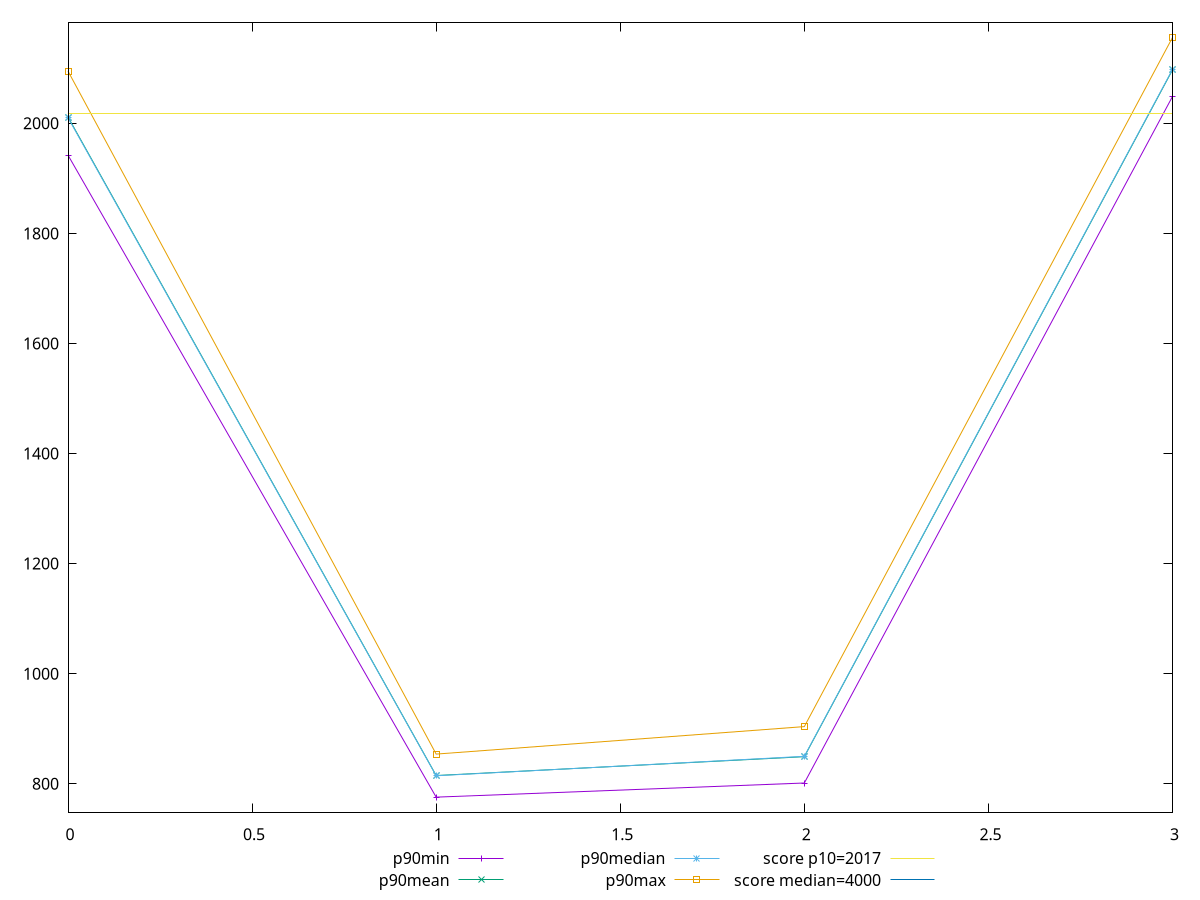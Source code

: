 reset

$p90Min <<EOF
0 1942.1560000000025
1 775.584000000001
2 801.2840000000008
3 2048.768000000001
EOF

$p90Mean <<EOF
0 2011.4683829787255
1 814.8935744680854
2 849.1207234042565
3 2097.0261276595747
EOF

$p90Median <<EOF
0 2010.1160000000032
1 814.4300000000007
2 849.8040000000003
3 2098.0120000000006
EOF

$p90Max <<EOF
0 2094.8640000000028
1 853.8200000000006
2 903.7880000000004
3 2155.9599999999987
EOF

set key outside below
set xrange [0:3]
set yrange [747.9764800000011:2183.5675199999987]
set trange [747.9764800000011:2183.5675199999987]
set terminal svg size 640, 560 enhanced background rgb 'white'
set output "reports/report_00031_2021-02-24T23-18-18.084Z/mainthread-work-breakdown/progression/value.svg"

plot $p90Min title "p90min" with linespoints, \
     $p90Mean title "p90mean" with linespoints, \
     $p90Median title "p90median" with linespoints, \
     $p90Max title "p90max" with linespoints, \
     2017 title "score p10=2017", \
     4000 title "score median=4000"

reset
